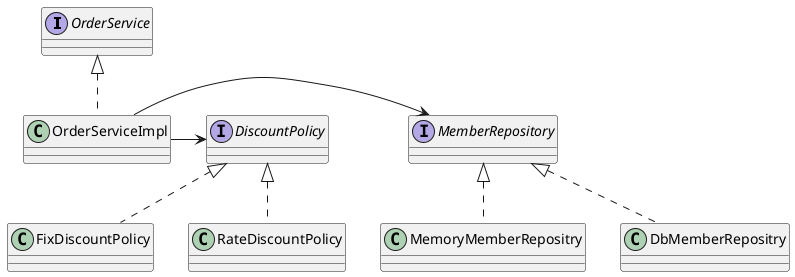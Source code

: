 @startuml

interface OrderService
interface MemberRepository
interface DiscountPolicy

class OrderServiceImpl implements OrderService
class MemoryMemberRepositry implements MemberRepository
class DbMemberRepositry implements MemberRepository
class FixDiscountPolicy implements DiscountPolicy
class RateDiscountPolicy implements DiscountPolicy

OrderServiceImpl -> MemberRepository
OrderServiceImpl -> DiscountPolicy

@enduml